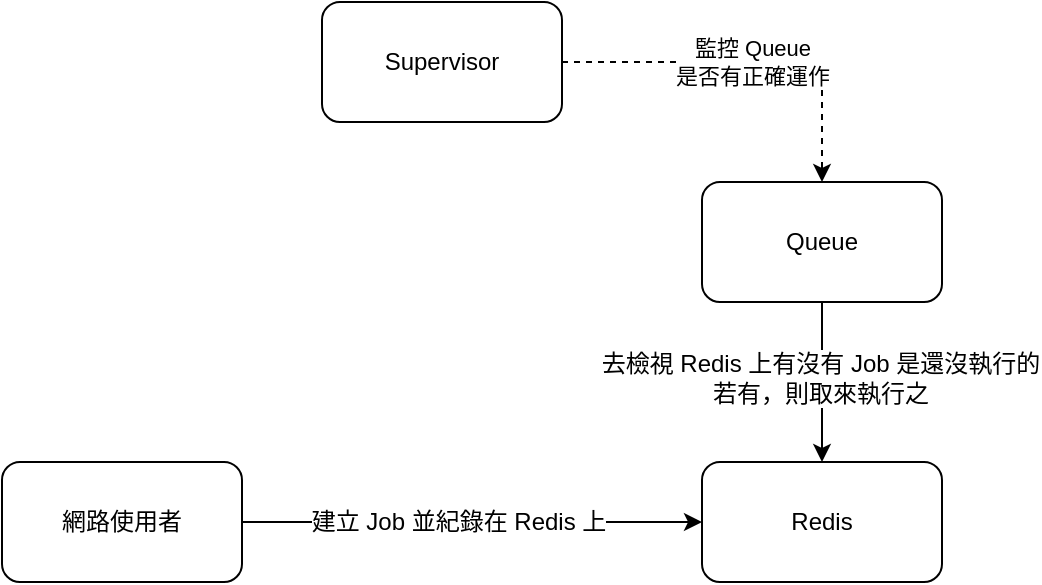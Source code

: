 <mxfile version="10.7.4" type="github"><diagram id="_LNbuaNt3InngckwcaUf" name="Page-1"><mxGraphModel dx="918" dy="575" grid="1" gridSize="10" guides="1" tooltips="1" connect="1" arrows="1" fold="1" page="1" pageScale="1" pageWidth="827" pageHeight="1169" math="0" shadow="0"><root><mxCell id="0"/><mxCell id="1" parent="0"/><mxCell id="8sTKIgKvWaKqE7VpAL3P-3" style="edgeStyle=orthogonalEdgeStyle;rounded=0;orthogonalLoop=1;jettySize=auto;html=1;exitX=1;exitY=0.5;exitDx=0;exitDy=0;entryX=0;entryY=0.5;entryDx=0;entryDy=0;" edge="1" parent="1" source="8sTKIgKvWaKqE7VpAL3P-1" target="8sTKIgKvWaKqE7VpAL3P-2"><mxGeometry relative="1" as="geometry"/></mxCell><mxCell id="8sTKIgKvWaKqE7VpAL3P-5" value="建立 Job 並紀錄在 Redis 上" style="text;html=1;resizable=0;points=[];align=center;verticalAlign=middle;labelBackgroundColor=#ffffff;" vertex="1" connectable="0" parent="8sTKIgKvWaKqE7VpAL3P-3"><mxGeometry x="-0.062" relative="1" as="geometry"><mxPoint as="offset"/></mxGeometry></mxCell><mxCell id="8sTKIgKvWaKqE7VpAL3P-1" value="網路使用者" style="rounded=1;whiteSpace=wrap;html=1;" vertex="1" parent="1"><mxGeometry x="60" y="340" width="120" height="60" as="geometry"/></mxCell><mxCell id="8sTKIgKvWaKqE7VpAL3P-2" value="Redis&lt;br&gt;" style="rounded=1;whiteSpace=wrap;html=1;" vertex="1" parent="1"><mxGeometry x="410" y="340" width="120" height="60" as="geometry"/></mxCell><mxCell id="8sTKIgKvWaKqE7VpAL3P-7" style="edgeStyle=orthogonalEdgeStyle;rounded=0;orthogonalLoop=1;jettySize=auto;html=1;exitX=0.5;exitY=1;exitDx=0;exitDy=0;entryX=0.5;entryY=0;entryDx=0;entryDy=0;" edge="1" parent="1" source="8sTKIgKvWaKqE7VpAL3P-6" target="8sTKIgKvWaKqE7VpAL3P-2"><mxGeometry relative="1" as="geometry"/></mxCell><mxCell id="8sTKIgKvWaKqE7VpAL3P-8" value="去檢視 Redis 上有沒有 Job 是還沒執行的&lt;br&gt;若有，則取來執行之" style="text;html=1;resizable=0;points=[];align=center;verticalAlign=middle;labelBackgroundColor=#ffffff;" vertex="1" connectable="0" parent="8sTKIgKvWaKqE7VpAL3P-7"><mxGeometry x="-0.067" y="-1" relative="1" as="geometry"><mxPoint as="offset"/></mxGeometry></mxCell><mxCell id="8sTKIgKvWaKqE7VpAL3P-6" value="Queue" style="rounded=1;whiteSpace=wrap;html=1;" vertex="1" parent="1"><mxGeometry x="410" y="200" width="120" height="60" as="geometry"/></mxCell><mxCell id="8sTKIgKvWaKqE7VpAL3P-12" value="監控 Queue &lt;br&gt;是否有正確運作" style="edgeStyle=orthogonalEdgeStyle;rounded=0;orthogonalLoop=1;jettySize=auto;html=1;exitX=1;exitY=0.5;exitDx=0;exitDy=0;entryX=0.5;entryY=0;entryDx=0;entryDy=0;dashed=1;" edge="1" parent="1" source="8sTKIgKvWaKqE7VpAL3P-11" target="8sTKIgKvWaKqE7VpAL3P-6"><mxGeometry relative="1" as="geometry"/></mxCell><mxCell id="8sTKIgKvWaKqE7VpAL3P-11" value="Supervisor" style="rounded=1;whiteSpace=wrap;html=1;" vertex="1" parent="1"><mxGeometry x="220" y="110" width="120" height="60" as="geometry"/></mxCell></root></mxGraphModel></diagram></mxfile>